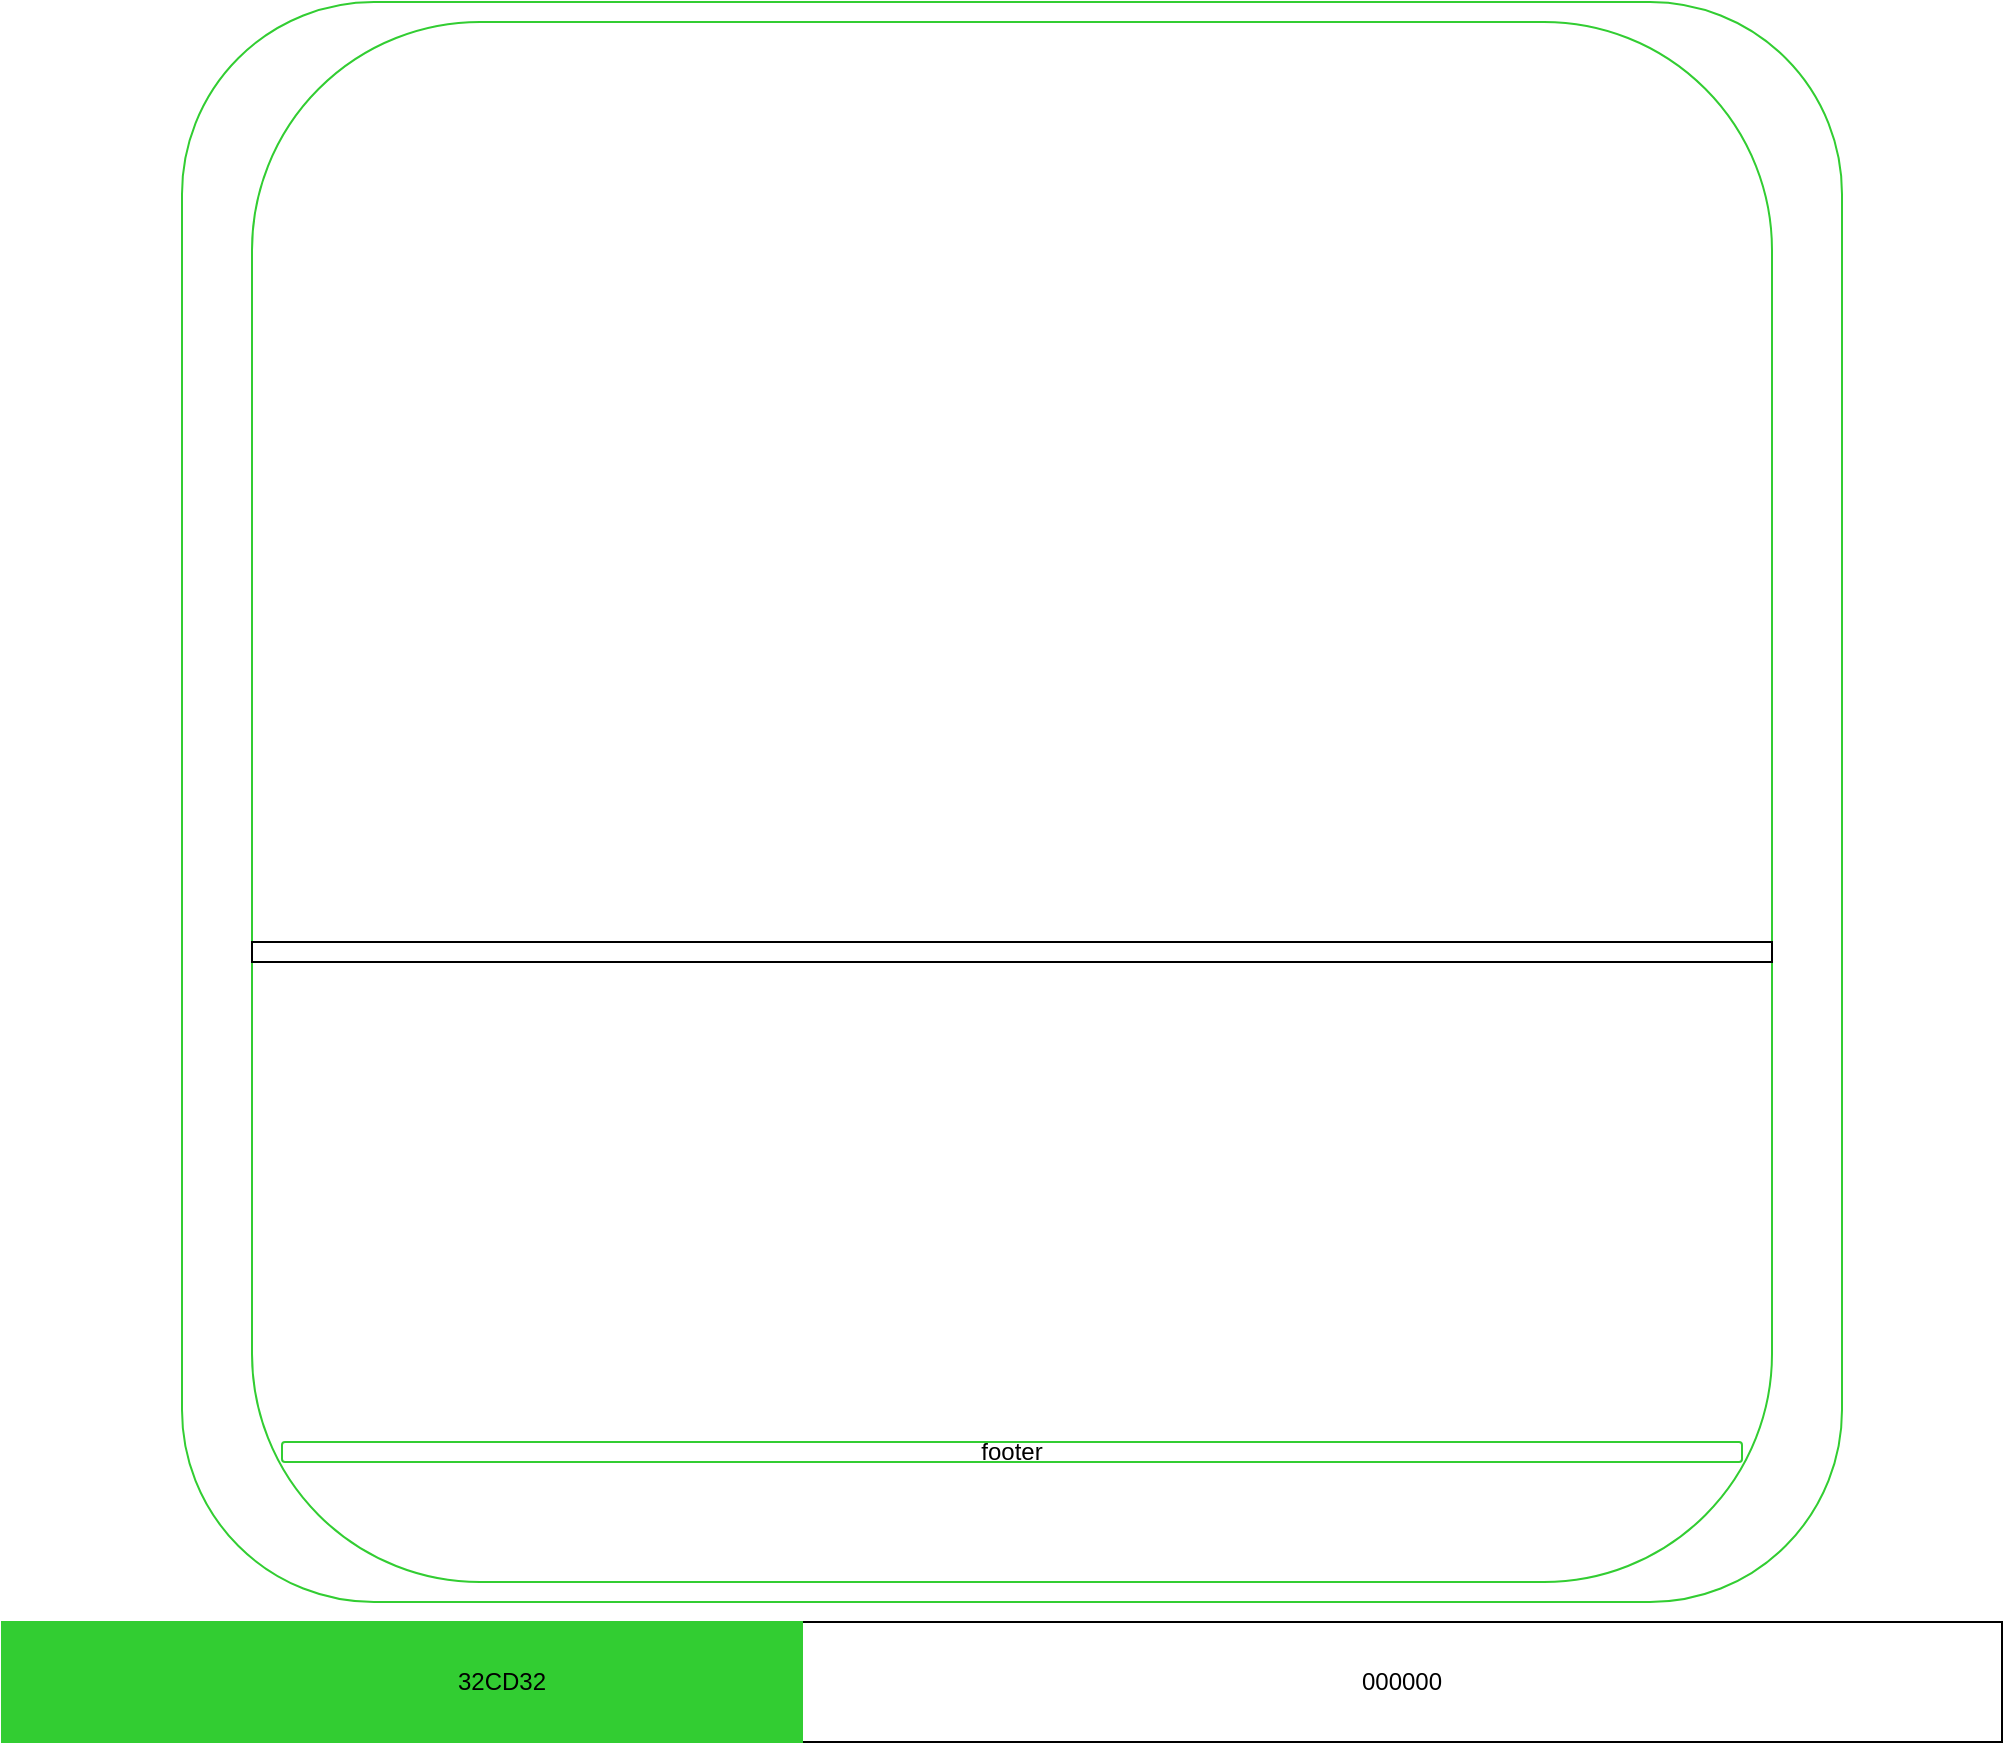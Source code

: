 <mxfile>
    <diagram id="yyCvPT_rSkDS5l3CbCxt" name="Page-1">
        <mxGraphModel dx="1101" dy="607" grid="1" gridSize="10" guides="1" tooltips="1" connect="1" arrows="1" fold="1" page="1" pageScale="1" pageWidth="1100" pageHeight="1700" math="0" shadow="0">
            <root>
                <mxCell id="0"/>
                <mxCell id="1" parent="0"/>
                <mxCell id="2" value="" style="rounded=1;whiteSpace=wrap;html=1;strokeWidth=1;imageHeight=24;perimeterSpacing=0;arcSize=12;strokeColor=#32CD32;" vertex="1" parent="1">
                    <mxGeometry x="180" y="170" width="830" height="800" as="geometry"/>
                </mxCell>
                <mxCell id="21" value="" style="rounded=1;whiteSpace=wrap;html=1;strokeWidth=1;gradientColor=default;fillColor=none;strokeColor=#32CD32;" vertex="1" parent="1">
                    <mxGeometry x="215" y="180" width="760" height="780" as="geometry"/>
                </mxCell>
                <mxCell id="22" value="footer" style="rounded=1;whiteSpace=wrap;html=1;strokeWidth=1;strokeColor=#32CD32;" vertex="1" parent="1">
                    <mxGeometry x="230" y="890" width="730" height="10" as="geometry"/>
                </mxCell>
                <mxCell id="23" value="" style="rounded=0;whiteSpace=wrap;html=1;strokeWidth=1;" vertex="1" parent="1">
                    <mxGeometry x="215" y="640" width="760" height="10" as="geometry"/>
                </mxCell>
                <mxCell id="25" value="000000" style="rounded=0;whiteSpace=wrap;html=1;strokeWidth=1;" vertex="1" parent="1">
                    <mxGeometry x="490" y="980" width="600" height="60" as="geometry"/>
                </mxCell>
                <mxCell id="26" value="" style="rounded=0;whiteSpace=wrap;html=1;strokeColor=#32CD32;strokeWidth=1;fillColor=#32CD32;gradientColor=none;" vertex="1" parent="1">
                    <mxGeometry x="90" y="980" width="100" height="60" as="geometry"/>
                </mxCell>
                <mxCell id="28" value="" style="edgeStyle=none;html=1;" edge="1" parent="1" source="27" target="25">
                    <mxGeometry relative="1" as="geometry"/>
                </mxCell>
                <mxCell id="27" value="32CD32" style="rounded=0;whiteSpace=wrap;html=1;strokeColor=#32CD32;strokeWidth=1;fillColor=#32CD32;gradientColor=none;" vertex="1" parent="1">
                    <mxGeometry x="190" y="980" width="300" height="60" as="geometry"/>
                </mxCell>
            </root>
        </mxGraphModel>
    </diagram>
</mxfile>
